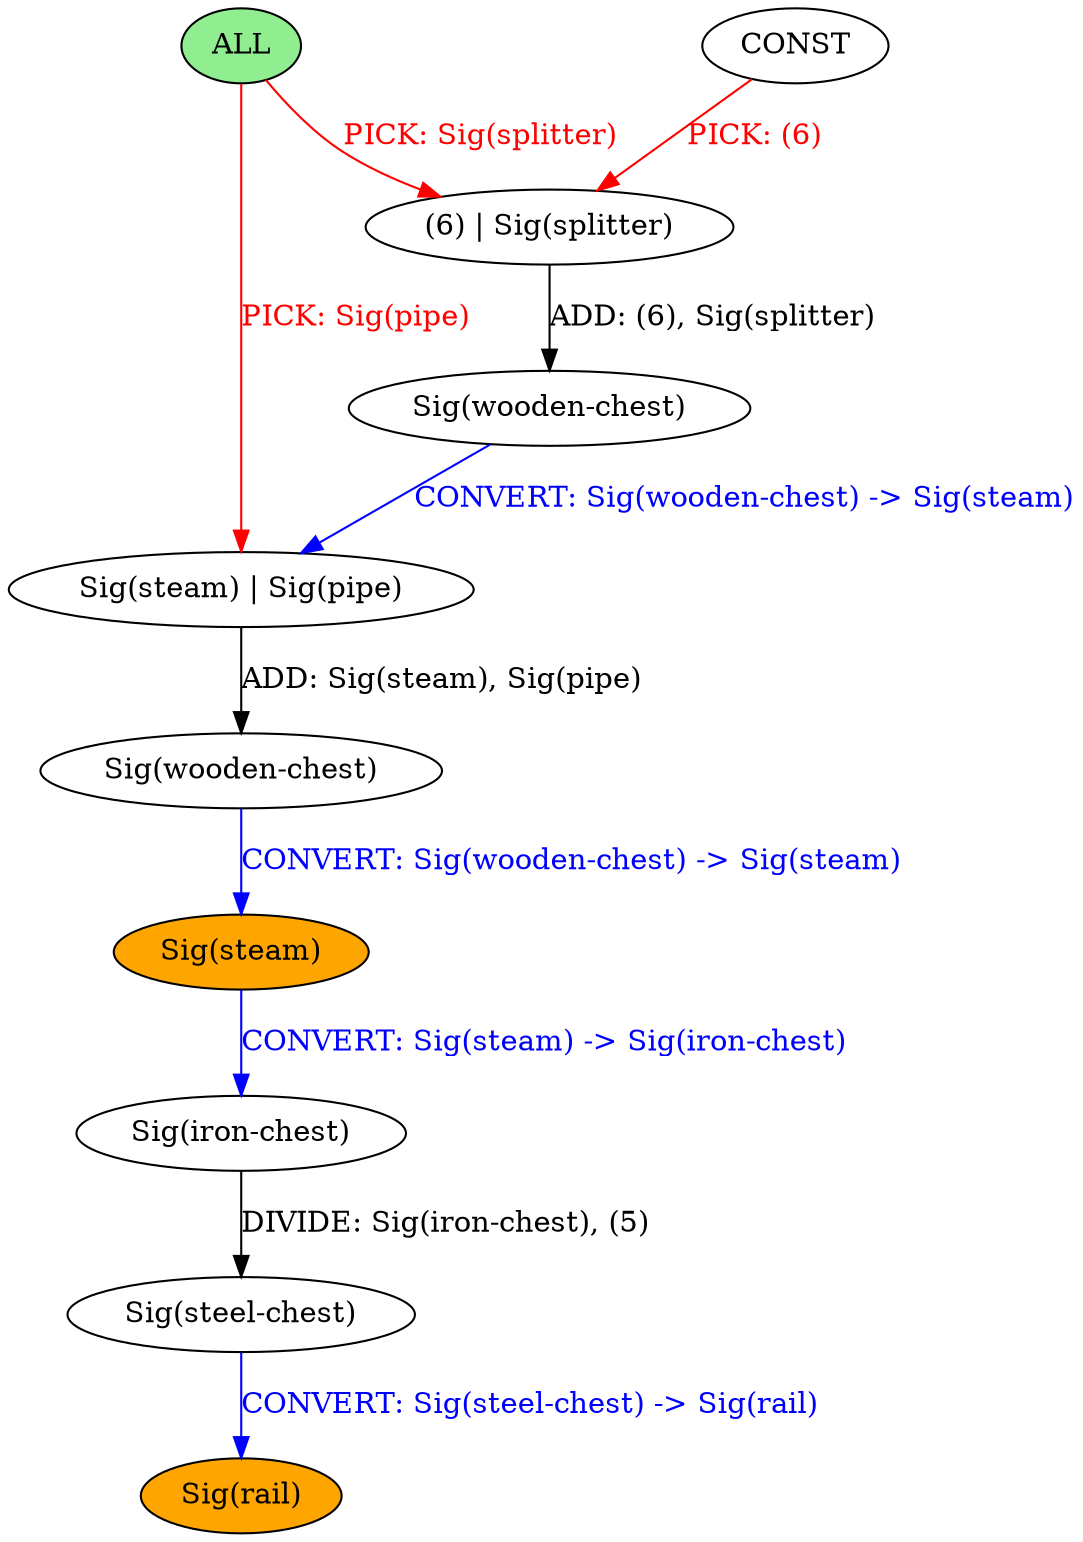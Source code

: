 strict digraph {
	nodesep=1
	7	[style=filled fillcolor=white label="Sig(wooden-chest)"]
	6	[style=filled fillcolor=white label="CONST"]
	0	[style=filled fillcolor=lightgreen label="ALL"]
	13	[style=filled fillcolor=white label="Sig(steam) | Sig(pipe)"]
	12	[style=filled fillcolor=white label="Sig(wooden-chest)"]
	9	[style=filled fillcolor=orange label="Sig(steam)"]
	8	[style=filled fillcolor=white label="(6) | Sig(splitter)"]
	17	[style=filled fillcolor=white label="Sig(steel-chest)"]
	16	[style=filled fillcolor=white label="Sig(iron-chest)"]
	18	[style=filled fillcolor=orange label="Sig(rail)"]
	7 -> 13	[label="CONVERT: Sig(wooden-chest) -> Sig(steam)" color=blue fontcolor=blue]
	6 -> 8	[label="PICK: (6)" color=red fontcolor=red]
	0 -> 13	[label="PICK: Sig(pipe)" color=red fontcolor=red]
	0 -> 8	[label="PICK: Sig(splitter)" color=red fontcolor=red]
	13 -> 12	[label="ADD: Sig(steam), Sig(pipe)" color=black fontcolor=black]
	12 -> 9	[label="CONVERT: Sig(wooden-chest) -> Sig(steam)" color=blue fontcolor=blue]
	9 -> 16	[label="CONVERT: Sig(steam) -> Sig(iron-chest)" color=blue fontcolor=blue]
	8 -> 7	[label="ADD: (6), Sig(splitter)" color=black fontcolor=black]
	17 -> 18	[label="CONVERT: Sig(steel-chest) -> Sig(rail)" color=blue fontcolor=blue]
	16 -> 17	[label="DIVIDE: Sig(iron-chest), (5)" color=black fontcolor=black]
}

